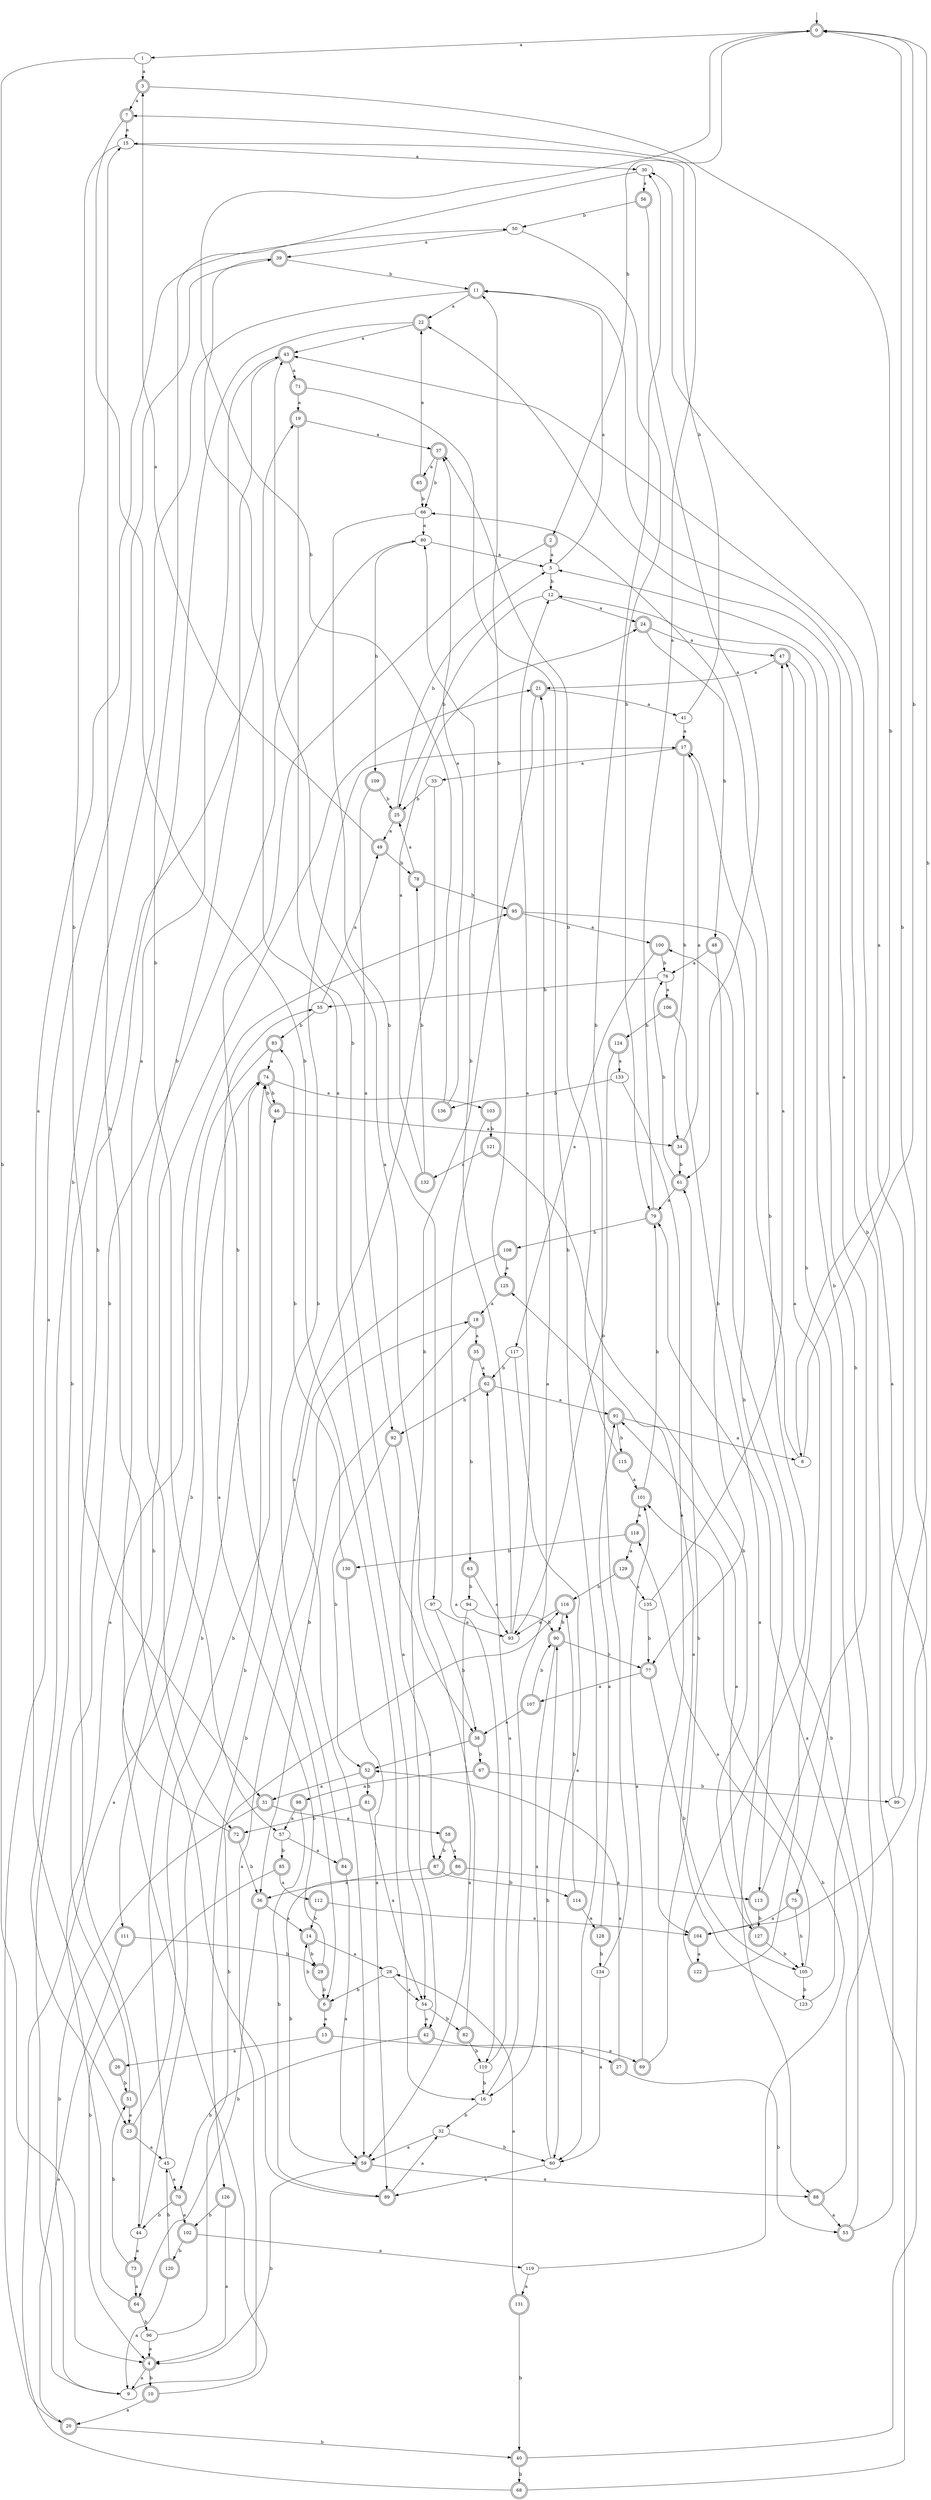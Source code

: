 digraph RandomDFA {
  __start0 [label="", shape=none];
  __start0 -> 0 [label=""];
  0 [shape=circle] [shape=doublecircle]
  0 -> 1 [label="a"]
  0 -> 2 [label="b"]
  1
  1 -> 3 [label="a"]
  1 -> 4 [label="b"]
  2 [shape=doublecircle]
  2 -> 5 [label="a"]
  2 -> 6 [label="b"]
  3 [shape=doublecircle]
  3 -> 7 [label="a"]
  3 -> 8 [label="b"]
  4 [shape=doublecircle]
  4 -> 9 [label="a"]
  4 -> 10 [label="b"]
  5
  5 -> 11 [label="a"]
  5 -> 12 [label="b"]
  6 [shape=doublecircle]
  6 -> 13 [label="a"]
  6 -> 14 [label="b"]
  7 [shape=doublecircle]
  7 -> 15 [label="a"]
  7 -> 16 [label="b"]
  8
  8 -> 17 [label="a"]
  8 -> 0 [label="b"]
  9
  9 -> 18 [label="a"]
  9 -> 19 [label="b"]
  10 [shape=doublecircle]
  10 -> 20 [label="a"]
  10 -> 21 [label="b"]
  11 [shape=doublecircle]
  11 -> 22 [label="a"]
  11 -> 23 [label="b"]
  12
  12 -> 24 [label="a"]
  12 -> 25 [label="b"]
  13 [shape=doublecircle]
  13 -> 26 [label="a"]
  13 -> 27 [label="b"]
  14 [shape=doublecircle]
  14 -> 28 [label="a"]
  14 -> 29 [label="b"]
  15
  15 -> 30 [label="a"]
  15 -> 31 [label="b"]
  16
  16 -> 21 [label="a"]
  16 -> 32 [label="b"]
  17 [shape=doublecircle]
  17 -> 33 [label="a"]
  17 -> 34 [label="b"]
  18 [shape=doublecircle]
  18 -> 35 [label="a"]
  18 -> 36 [label="b"]
  19 [shape=doublecircle]
  19 -> 37 [label="a"]
  19 -> 38 [label="b"]
  20 [shape=doublecircle]
  20 -> 39 [label="a"]
  20 -> 40 [label="b"]
  21 [shape=doublecircle]
  21 -> 41 [label="a"]
  21 -> 42 [label="b"]
  22 [shape=doublecircle]
  22 -> 43 [label="a"]
  22 -> 44 [label="b"]
  23 [shape=doublecircle]
  23 -> 45 [label="a"]
  23 -> 46 [label="b"]
  24 [shape=doublecircle]
  24 -> 47 [label="a"]
  24 -> 48 [label="b"]
  25 [shape=doublecircle]
  25 -> 49 [label="a"]
  25 -> 5 [label="b"]
  26 [shape=doublecircle]
  26 -> 50 [label="a"]
  26 -> 51 [label="b"]
  27 [shape=doublecircle]
  27 -> 52 [label="a"]
  27 -> 53 [label="b"]
  28
  28 -> 54 [label="a"]
  28 -> 6 [label="b"]
  29 [shape=doublecircle]
  29 -> 55 [label="a"]
  29 -> 6 [label="b"]
  30
  30 -> 56 [label="a"]
  30 -> 57 [label="b"]
  31 [shape=doublecircle]
  31 -> 58 [label="a"]
  31 -> 9 [label="b"]
  32
  32 -> 59 [label="a"]
  32 -> 60 [label="b"]
  33
  33 -> 59 [label="a"]
  33 -> 25 [label="b"]
  34 [shape=doublecircle]
  34 -> 17 [label="a"]
  34 -> 61 [label="b"]
  35 [shape=doublecircle]
  35 -> 62 [label="a"]
  35 -> 63 [label="b"]
  36 [shape=doublecircle]
  36 -> 14 [label="a"]
  36 -> 64 [label="b"]
  37 [shape=doublecircle]
  37 -> 65 [label="a"]
  37 -> 66 [label="b"]
  38 [shape=doublecircle]
  38 -> 52 [label="a"]
  38 -> 67 [label="b"]
  39 [shape=doublecircle]
  39 -> 54 [label="a"]
  39 -> 11 [label="b"]
  40 [shape=doublecircle]
  40 -> 43 [label="a"]
  40 -> 68 [label="b"]
  41
  41 -> 17 [label="a"]
  41 -> 15 [label="b"]
  42 [shape=doublecircle]
  42 -> 69 [label="a"]
  42 -> 70 [label="b"]
  43 [shape=doublecircle]
  43 -> 71 [label="a"]
  43 -> 72 [label="b"]
  44
  44 -> 73 [label="a"]
  44 -> 74 [label="b"]
  45
  45 -> 70 [label="a"]
  45 -> 74 [label="b"]
  46 [shape=doublecircle]
  46 -> 34 [label="a"]
  46 -> 74 [label="b"]
  47 [shape=doublecircle]
  47 -> 21 [label="a"]
  47 -> 75 [label="b"]
  48 [shape=doublecircle]
  48 -> 76 [label="a"]
  48 -> 77 [label="b"]
  49 [shape=doublecircle]
  49 -> 3 [label="a"]
  49 -> 78 [label="b"]
  50
  50 -> 39 [label="a"]
  50 -> 79 [label="b"]
  51 [shape=doublecircle]
  51 -> 23 [label="a"]
  51 -> 80 [label="b"]
  52 [shape=doublecircle]
  52 -> 31 [label="a"]
  52 -> 81 [label="b"]
  53 [shape=doublecircle]
  53 -> 79 [label="a"]
  53 -> 11 [label="b"]
  54
  54 -> 42 [label="a"]
  54 -> 82 [label="b"]
  55
  55 -> 49 [label="a"]
  55 -> 83 [label="b"]
  56 [shape=doublecircle]
  56 -> 61 [label="a"]
  56 -> 50 [label="b"]
  57
  57 -> 84 [label="a"]
  57 -> 85 [label="b"]
  58 [shape=doublecircle]
  58 -> 86 [label="a"]
  58 -> 87 [label="b"]
  59 [shape=doublecircle]
  59 -> 88 [label="a"]
  59 -> 4 [label="b"]
  60
  60 -> 89 [label="a"]
  60 -> 90 [label="b"]
  61 [shape=doublecircle]
  61 -> 79 [label="a"]
  61 -> 76 [label="b"]
  62 [shape=doublecircle]
  62 -> 91 [label="a"]
  62 -> 92 [label="b"]
  63 [shape=doublecircle]
  63 -> 93 [label="a"]
  63 -> 94 [label="b"]
  64 [shape=doublecircle]
  64 -> 95 [label="a"]
  64 -> 96 [label="b"]
  65 [shape=doublecircle]
  65 -> 22 [label="a"]
  65 -> 66 [label="b"]
  66
  66 -> 80 [label="a"]
  66 -> 97 [label="b"]
  67 [shape=doublecircle]
  67 -> 98 [label="a"]
  67 -> 99 [label="b"]
  68 [shape=doublecircle]
  68 -> 74 [label="a"]
  68 -> 100 [label="b"]
  69 [shape=doublecircle]
  69 -> 101 [label="a"]
  69 -> 61 [label="b"]
  70 [shape=doublecircle]
  70 -> 102 [label="a"]
  70 -> 44 [label="b"]
  71 [shape=doublecircle]
  71 -> 19 [label="a"]
  71 -> 60 [label="b"]
  72 [shape=doublecircle]
  72 -> 43 [label="a"]
  72 -> 36 [label="b"]
  73 [shape=doublecircle]
  73 -> 64 [label="a"]
  73 -> 51 [label="b"]
  74 [shape=doublecircle]
  74 -> 103 [label="a"]
  74 -> 46 [label="b"]
  75 [shape=doublecircle]
  75 -> 104 [label="a"]
  75 -> 105 [label="b"]
  76
  76 -> 106 [label="a"]
  76 -> 55 [label="b"]
  77 [shape=doublecircle]
  77 -> 107 [label="a"]
  77 -> 105 [label="b"]
  78 [shape=doublecircle]
  78 -> 25 [label="a"]
  78 -> 95 [label="b"]
  79 [shape=doublecircle]
  79 -> 7 [label="a"]
  79 -> 108 [label="b"]
  80
  80 -> 5 [label="a"]
  80 -> 109 [label="b"]
  81 [shape=doublecircle]
  81 -> 54 [label="a"]
  81 -> 72 [label="b"]
  82 [shape=doublecircle]
  82 -> 43 [label="a"]
  82 -> 110 [label="b"]
  83 [shape=doublecircle]
  83 -> 74 [label="a"]
  83 -> 111 [label="b"]
  84 [shape=doublecircle]
  84 -> 59 [label="a"]
  84 -> 17 [label="b"]
  85 [shape=doublecircle]
  85 -> 112 [label="a"]
  85 -> 4 [label="b"]
  86 [shape=doublecircle]
  86 -> 113 [label="a"]
  86 -> 59 [label="b"]
  87 [shape=doublecircle]
  87 -> 36 [label="a"]
  87 -> 114 [label="b"]
  88 [shape=doublecircle]
  88 -> 53 [label="a"]
  88 -> 5 [label="b"]
  89 [shape=doublecircle]
  89 -> 32 [label="a"]
  89 -> 15 [label="b"]
  90 [shape=doublecircle]
  90 -> 16 [label="a"]
  90 -> 77 [label="b"]
  91 [shape=doublecircle]
  91 -> 8 [label="a"]
  91 -> 115 [label="b"]
  92 [shape=doublecircle]
  92 -> 87 [label="a"]
  92 -> 52 [label="b"]
  93
  93 -> 12 [label="a"]
  93 -> 80 [label="b"]
  94
  94 -> 59 [label="a"]
  94 -> 90 [label="b"]
  95 [shape=doublecircle]
  95 -> 100 [label="a"]
  95 -> 113 [label="b"]
  96
  96 -> 4 [label="a"]
  96 -> 116 [label="b"]
  97
  97 -> 93 [label="a"]
  97 -> 38 [label="b"]
  98 [shape=doublecircle]
  98 -> 57 [label="a"]
  98 -> 89 [label="b"]
  99
  99 -> 30 [label="a"]
  99 -> 0 [label="b"]
  100 [shape=doublecircle]
  100 -> 117 [label="a"]
  100 -> 76 [label="b"]
  101 [shape=doublecircle]
  101 -> 118 [label="a"]
  101 -> 79 [label="b"]
  102 [shape=doublecircle]
  102 -> 119 [label="a"]
  102 -> 120 [label="b"]
  103 [shape=doublecircle]
  103 -> 110 [label="a"]
  103 -> 121 [label="b"]
  104 [shape=doublecircle]
  104 -> 122 [label="a"]
  104 -> 0 [label="b"]
  105
  105 -> 118 [label="a"]
  105 -> 123 [label="b"]
  106 [shape=doublecircle]
  106 -> 88 [label="a"]
  106 -> 124 [label="b"]
  107 [shape=doublecircle]
  107 -> 38 [label="a"]
  107 -> 90 [label="b"]
  108 [shape=doublecircle]
  108 -> 125 [label="a"]
  108 -> 126 [label="b"]
  109 [shape=doublecircle]
  109 -> 92 [label="a"]
  109 -> 25 [label="b"]
  110
  110 -> 62 [label="a"]
  110 -> 16 [label="b"]
  111 [shape=doublecircle]
  111 -> 20 [label="a"]
  111 -> 29 [label="b"]
  112 [shape=doublecircle]
  112 -> 104 [label="a"]
  112 -> 14 [label="b"]
  113 [shape=doublecircle]
  113 -> 22 [label="a"]
  113 -> 127 [label="b"]
  114 [shape=doublecircle]
  114 -> 128 [label="a"]
  114 -> 116 [label="b"]
  115 [shape=doublecircle]
  115 -> 101 [label="a"]
  115 -> 37 [label="b"]
  116 [shape=doublecircle]
  116 -> 93 [label="a"]
  116 -> 90 [label="b"]
  117
  117 -> 60 [label="a"]
  117 -> 62 [label="b"]
  118 [shape=doublecircle]
  118 -> 129 [label="a"]
  118 -> 130 [label="b"]
  119
  119 -> 131 [label="a"]
  119 -> 101 [label="b"]
  120 [shape=doublecircle]
  120 -> 9 [label="a"]
  120 -> 45 [label="b"]
  121 [shape=doublecircle]
  121 -> 132 [label="a"]
  121 -> 127 [label="b"]
  122 [shape=doublecircle]
  122 -> 47 [label="a"]
  122 -> 66 [label="b"]
  123
  123 -> 125 [label="a"]
  123 -> 12 [label="b"]
  124 [shape=doublecircle]
  124 -> 133 [label="a"]
  124 -> 93 [label="b"]
  125 [shape=doublecircle]
  125 -> 18 [label="a"]
  125 -> 11 [label="b"]
  126 [shape=doublecircle]
  126 -> 4 [label="a"]
  126 -> 102 [label="b"]
  127 [shape=doublecircle]
  127 -> 91 [label="a"]
  127 -> 105 [label="b"]
  128 [shape=doublecircle]
  128 -> 91 [label="a"]
  128 -> 134 [label="b"]
  129 [shape=doublecircle]
  129 -> 135 [label="a"]
  129 -> 116 [label="b"]
  130 [shape=doublecircle]
  130 -> 89 [label="a"]
  130 -> 83 [label="b"]
  131 [shape=doublecircle]
  131 -> 28 [label="a"]
  131 -> 40 [label="b"]
  132 [shape=doublecircle]
  132 -> 24 [label="a"]
  132 -> 78 [label="b"]
  133
  133 -> 104 [label="a"]
  133 -> 136 [label="b"]
  134
  134 -> 60 [label="a"]
  134 -> 30 [label="b"]
  135
  135 -> 47 [label="a"]
  135 -> 77 [label="b"]
  136 [shape=doublecircle]
  136 -> 37 [label="a"]
  136 -> 0 [label="b"]
}
